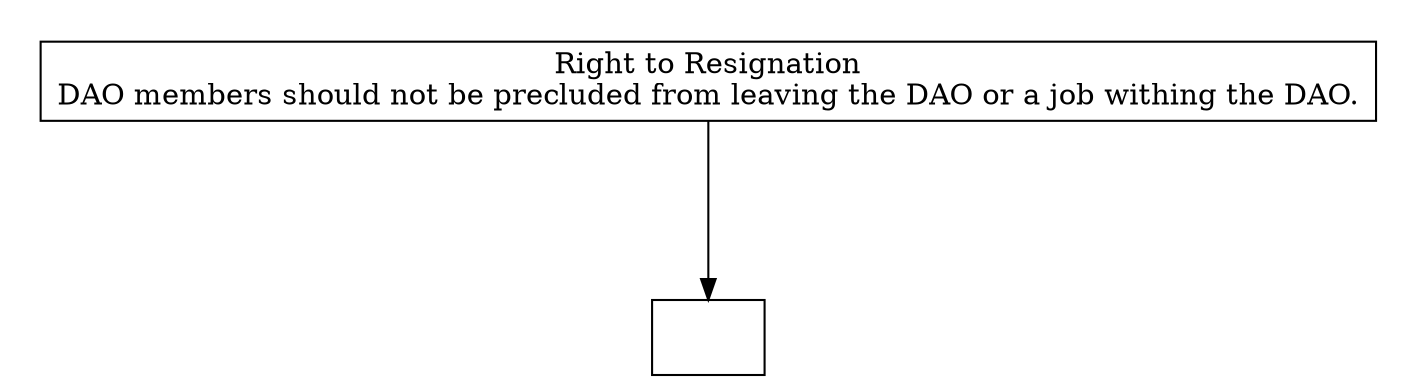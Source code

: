 digraph "" {
	graph [nodesep=0.6,
		rankdir=TB,
		ranksep=1.2
	];
	node [label="\N",
		shape=box
	];
	subgraph cluster_predecessors {
		graph [rank=max,
			style=invis
		];
		"Right to Resignation"	[label="Right to Resignation\nDAO members should not be precluded from leaving the DAO or a job withing the DAO.\n"];
	}
	"Levels Of Intensity"	[label=""];
	"Right to Resignation" -> "Levels Of Intensity";
}
